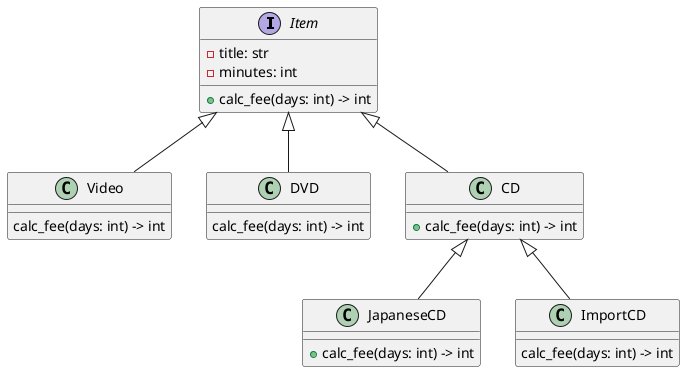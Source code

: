 @startuml

interface Item {
- title: str
- minutes: int
+ calc_fee(days: int) -> int
}

class Video {
calc_fee(days: int) -> int
}

class DVD {
calc_fee(days: int) -> int
}

class CD {
+ calc_fee(days: int) -> int
}

class JapaneseCD {
+ calc_fee(days: int) -> int
}

class ImportCD {
calc_fee(days: int) -> int
}

Item <|-- CD
Item <|-- Video
Item <|-- DVD
CD <|-- JapaneseCD
CD <|-- ImportCD


@enduml
